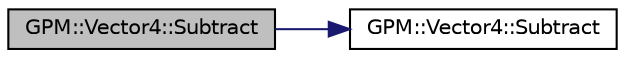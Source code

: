 digraph "GPM::Vector4::Subtract"
{
 // INTERACTIVE_SVG=YES
 // LATEX_PDF_SIZE
  edge [fontname="Helvetica",fontsize="10",labelfontname="Helvetica",labelfontsize="10"];
  node [fontname="Helvetica",fontsize="10",shape=record];
  rankdir="LR";
  Node454 [label="GPM::Vector4::Subtract",height=0.2,width=0.4,color="black", fillcolor="grey75", style="filled", fontcolor="black",tooltip="Subtract left vector to the right vector."];
  Node454 -> Node455 [color="midnightblue",fontsize="10",style="solid",fontname="Helvetica"];
  Node455 [label="GPM::Vector4::Subtract",height=0.2,width=0.4,color="black", fillcolor="white", style="filled",URL="$struct_g_p_m_1_1_vector4.html#ad768623647a03420890bc29b66ec094b",tooltip="Subtract scalar to x, y and z."];
}
